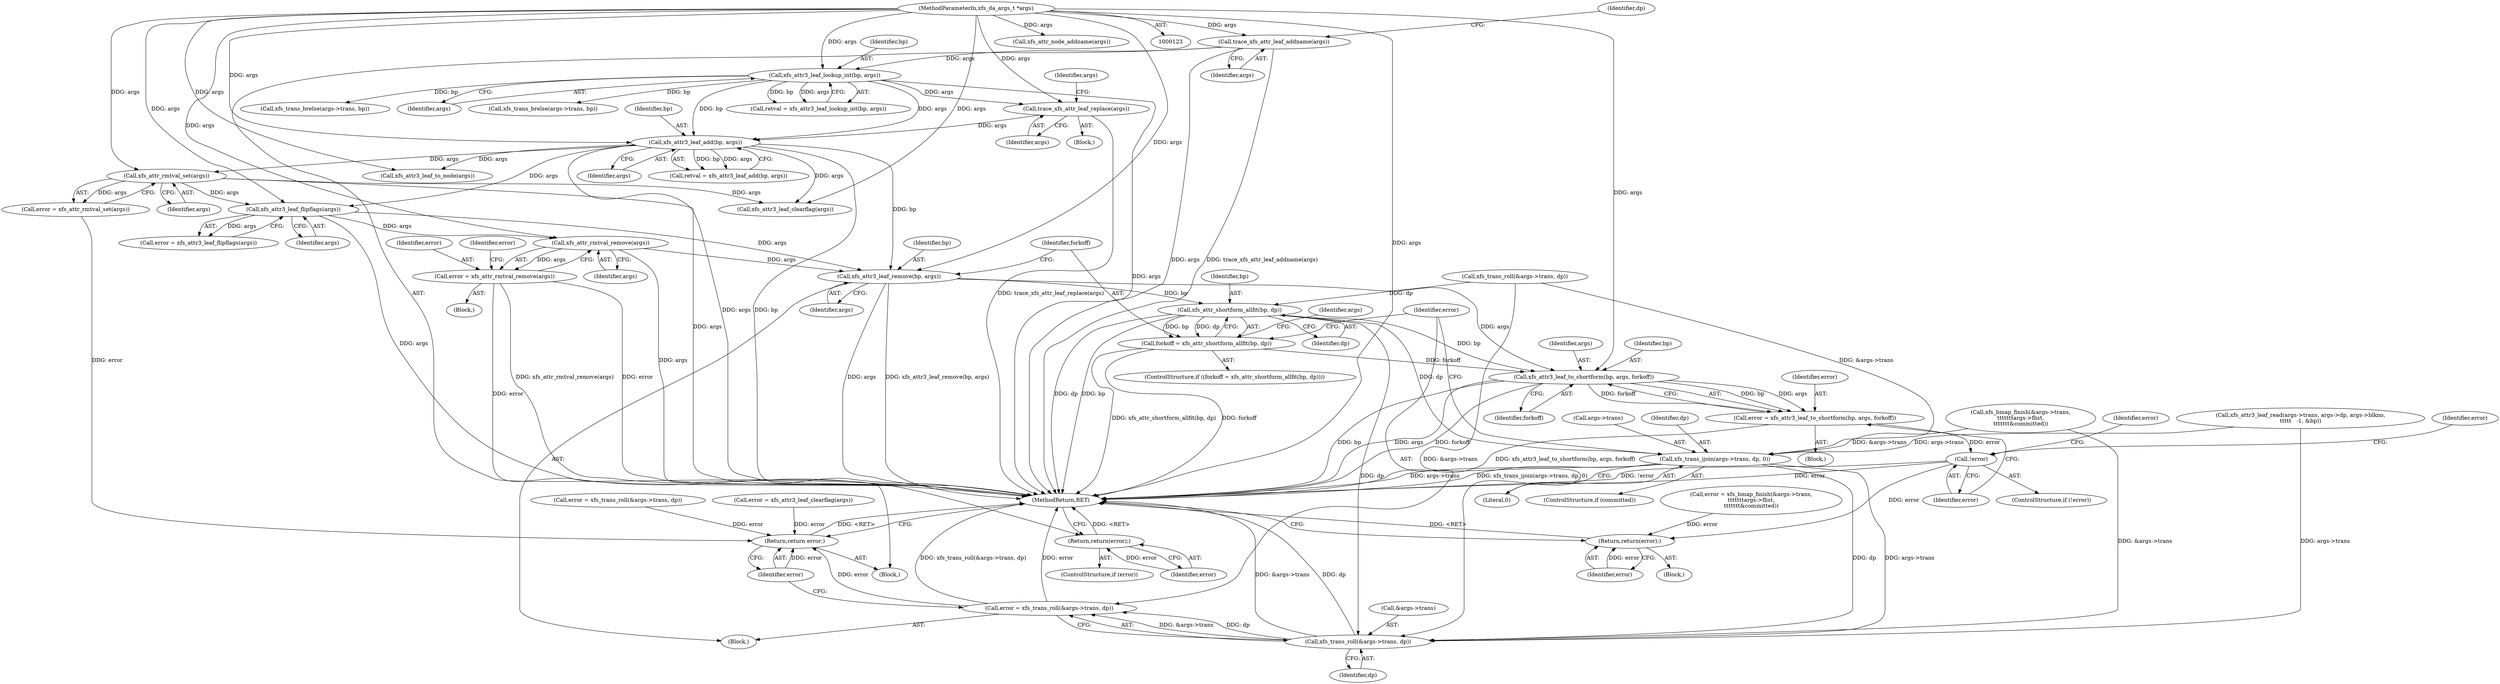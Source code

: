 digraph "0_linux_8275cdd0e7ac550dcce2b3ef6d2fb3b808c1ae59_0@API" {
"1000427" [label="(Call,xfs_attr_rmtval_remove(args))"];
"1000379" [label="(Call,xfs_attr3_leaf_flipflags(args))"];
"1000364" [label="(Call,xfs_attr_rmtval_set(args))"];
"1000266" [label="(Call,xfs_attr3_leaf_add(bp, args))"];
"1000166" [label="(Call,xfs_attr3_leaf_lookup_int(bp, args))"];
"1000132" [label="(Call,trace_xfs_attr_leaf_addname(args))"];
"1000124" [label="(MethodParameterIn,xfs_da_args_t *args)"];
"1000207" [label="(Call,trace_xfs_attr_leaf_replace(args))"];
"1000425" [label="(Call,error = xfs_attr_rmtval_remove(args))"];
"1000431" [label="(Return,return(error);)"];
"1000453" [label="(Call,xfs_attr3_leaf_remove(bp, args))"];
"1000459" [label="(Call,xfs_attr_shortform_allfit(bp, dp))"];
"1000457" [label="(Call,forkoff = xfs_attr_shortform_allfit(bp, dp))"];
"1000472" [label="(Call,xfs_attr3_leaf_to_shortform(bp, args, forkoff))"];
"1000470" [label="(Call,error = xfs_attr3_leaf_to_shortform(bp, args, forkoff))"];
"1000477" [label="(Call,!error)"];
"1000506" [label="(Return,return(error);)"];
"1000510" [label="(Call,xfs_trans_ijoin(args->trans, dp, 0))"];
"1000518" [label="(Call,xfs_trans_roll(&args->trans, dp))"];
"1000516" [label="(Call,error = xfs_trans_roll(&args->trans, dp))"];
"1000536" [label="(Return,return error;)"];
"1000365" [label="(Identifier,args)"];
"1000268" [label="(Identifier,args)"];
"1000456" [label="(ControlStructure,if ((forkoff = xfs_attr_shortform_allfit(bp, dp))))"];
"1000494" [label="(Block,)"];
"1000519" [label="(Call,&args->trans)"];
"1000343" [label="(Call,error = xfs_trans_roll(&args->trans, dp))"];
"1000482" [label="(Call,xfs_bmap_finish(&args->trans,\n\t\t\t\t\t\t\targs->flist,\n\t\t\t\t\t\t\t&committed))"];
"1000471" [label="(Identifier,error)"];
"1000453" [label="(Call,xfs_attr3_leaf_remove(bp, args))"];
"1000283" [label="(Call,xfs_attr3_leaf_to_node(args))"];
"1000476" [label="(ControlStructure,if (!error))"];
"1000125" [label="(Block,)"];
"1000507" [label="(Identifier,error)"];
"1000455" [label="(Identifier,args)"];
"1000515" [label="(Literal,0)"];
"1000454" [label="(Identifier,bp)"];
"1000477" [label="(Call,!error)"];
"1000267" [label="(Identifier,bp)"];
"1000461" [label="(Identifier,dp)"];
"1000465" [label="(Identifier,args)"];
"1000435" [label="(Call,xfs_attr3_leaf_read(args->trans, args->dp, args->blkno,\n\t\t\t\t\t   -1, &bp))"];
"1000264" [label="(Call,retval = xfs_attr3_leaf_add(bp, args))"];
"1000478" [label="(Identifier,error)"];
"1000167" [label="(Identifier,bp)"];
"1000425" [label="(Call,error = xfs_attr_rmtval_remove(args))"];
"1000180" [label="(Call,xfs_trans_brelse(args->trans, bp))"];
"1000266" [label="(Call,xfs_attr3_leaf_add(bp, args))"];
"1000166" [label="(Call,xfs_attr3_leaf_lookup_int(bp, args))"];
"1000475" [label="(Identifier,forkoff)"];
"1000537" [label="(Identifier,error)"];
"1000380" [label="(Identifier,args)"];
"1000426" [label="(Identifier,error)"];
"1000506" [label="(Return,return(error);)"];
"1000124" [label="(MethodParameterIn,xfs_da_args_t *args)"];
"1000133" [label="(Identifier,args)"];
"1000207" [label="(Call,trace_xfs_attr_leaf_replace(args))"];
"1000362" [label="(Call,error = xfs_attr_rmtval_set(args))"];
"1000534" [label="(Call,xfs_attr3_leaf_clearflag(args))"];
"1000511" [label="(Call,args->trans)"];
"1000379" [label="(Call,xfs_attr3_leaf_flipflags(args))"];
"1000135" [label="(Identifier,dp)"];
"1000431" [label="(Return,return(error);)"];
"1000480" [label="(Call,error = xfs_bmap_finish(&args->trans,\n\t\t\t\t\t\t\targs->flist,\n\t\t\t\t\t\t\t&committed))"];
"1000428" [label="(Identifier,args)"];
"1000424" [label="(Block,)"];
"1000427" [label="(Call,xfs_attr_rmtval_remove(args))"];
"1000432" [label="(Identifier,error)"];
"1000208" [label="(Identifier,args)"];
"1000376" [label="(Block,)"];
"1000168" [label="(Identifier,args)"];
"1000516" [label="(Call,error = xfs_trans_roll(&args->trans, dp))"];
"1000457" [label="(Call,forkoff = xfs_attr_shortform_allfit(bp, dp))"];
"1000536" [label="(Return,return error;)"];
"1000211" [label="(Identifier,args)"];
"1000459" [label="(Call,xfs_attr_shortform_allfit(bp, dp))"];
"1000345" [label="(Call,xfs_trans_roll(&args->trans, dp))"];
"1000510" [label="(Call,xfs_trans_ijoin(args->trans, dp, 0))"];
"1000200" [label="(Call,xfs_trans_brelse(args->trans, bp))"];
"1000493" [label="(Identifier,error)"];
"1000377" [label="(Call,error = xfs_attr3_leaf_flipflags(args))"];
"1000470" [label="(Call,error = xfs_attr3_leaf_to_shortform(bp, args, forkoff))"];
"1000339" [label="(Call,xfs_attr_node_addname(args))"];
"1000481" [label="(Identifier,error)"];
"1000192" [label="(Block,)"];
"1000532" [label="(Call,error = xfs_attr3_leaf_clearflag(args))"];
"1000472" [label="(Call,xfs_attr3_leaf_to_shortform(bp, args, forkoff))"];
"1000538" [label="(MethodReturn,RET)"];
"1000364" [label="(Call,xfs_attr_rmtval_set(args))"];
"1000458" [label="(Identifier,forkoff)"];
"1000518" [label="(Call,xfs_trans_roll(&args->trans, dp))"];
"1000462" [label="(Block,)"];
"1000508" [label="(ControlStructure,if (committed))"];
"1000523" [label="(Identifier,dp)"];
"1000164" [label="(Call,retval = xfs_attr3_leaf_lookup_int(bp, args))"];
"1000429" [label="(ControlStructure,if (error))"];
"1000460" [label="(Identifier,bp)"];
"1000430" [label="(Identifier,error)"];
"1000473" [label="(Identifier,bp)"];
"1000474" [label="(Identifier,args)"];
"1000132" [label="(Call,trace_xfs_attr_leaf_addname(args))"];
"1000517" [label="(Identifier,error)"];
"1000514" [label="(Identifier,dp)"];
"1000427" -> "1000425"  [label="AST: "];
"1000427" -> "1000428"  [label="CFG: "];
"1000428" -> "1000427"  [label="AST: "];
"1000425" -> "1000427"  [label="CFG: "];
"1000427" -> "1000538"  [label="DDG: args"];
"1000427" -> "1000425"  [label="DDG: args"];
"1000379" -> "1000427"  [label="DDG: args"];
"1000124" -> "1000427"  [label="DDG: args"];
"1000427" -> "1000453"  [label="DDG: args"];
"1000379" -> "1000377"  [label="AST: "];
"1000379" -> "1000380"  [label="CFG: "];
"1000380" -> "1000379"  [label="AST: "];
"1000377" -> "1000379"  [label="CFG: "];
"1000379" -> "1000538"  [label="DDG: args"];
"1000379" -> "1000377"  [label="DDG: args"];
"1000364" -> "1000379"  [label="DDG: args"];
"1000266" -> "1000379"  [label="DDG: args"];
"1000124" -> "1000379"  [label="DDG: args"];
"1000379" -> "1000453"  [label="DDG: args"];
"1000364" -> "1000362"  [label="AST: "];
"1000364" -> "1000365"  [label="CFG: "];
"1000365" -> "1000364"  [label="AST: "];
"1000362" -> "1000364"  [label="CFG: "];
"1000364" -> "1000538"  [label="DDG: args"];
"1000364" -> "1000362"  [label="DDG: args"];
"1000266" -> "1000364"  [label="DDG: args"];
"1000124" -> "1000364"  [label="DDG: args"];
"1000364" -> "1000534"  [label="DDG: args"];
"1000266" -> "1000264"  [label="AST: "];
"1000266" -> "1000268"  [label="CFG: "];
"1000267" -> "1000266"  [label="AST: "];
"1000268" -> "1000266"  [label="AST: "];
"1000264" -> "1000266"  [label="CFG: "];
"1000266" -> "1000538"  [label="DDG: bp"];
"1000266" -> "1000538"  [label="DDG: args"];
"1000266" -> "1000264"  [label="DDG: bp"];
"1000266" -> "1000264"  [label="DDG: args"];
"1000166" -> "1000266"  [label="DDG: bp"];
"1000166" -> "1000266"  [label="DDG: args"];
"1000207" -> "1000266"  [label="DDG: args"];
"1000124" -> "1000266"  [label="DDG: args"];
"1000266" -> "1000283"  [label="DDG: args"];
"1000266" -> "1000453"  [label="DDG: bp"];
"1000266" -> "1000534"  [label="DDG: args"];
"1000166" -> "1000164"  [label="AST: "];
"1000166" -> "1000168"  [label="CFG: "];
"1000167" -> "1000166"  [label="AST: "];
"1000168" -> "1000166"  [label="AST: "];
"1000164" -> "1000166"  [label="CFG: "];
"1000166" -> "1000538"  [label="DDG: args"];
"1000166" -> "1000164"  [label="DDG: bp"];
"1000166" -> "1000164"  [label="DDG: args"];
"1000132" -> "1000166"  [label="DDG: args"];
"1000124" -> "1000166"  [label="DDG: args"];
"1000166" -> "1000180"  [label="DDG: bp"];
"1000166" -> "1000200"  [label="DDG: bp"];
"1000166" -> "1000207"  [label="DDG: args"];
"1000132" -> "1000125"  [label="AST: "];
"1000132" -> "1000133"  [label="CFG: "];
"1000133" -> "1000132"  [label="AST: "];
"1000135" -> "1000132"  [label="CFG: "];
"1000132" -> "1000538"  [label="DDG: trace_xfs_attr_leaf_addname(args)"];
"1000132" -> "1000538"  [label="DDG: args"];
"1000124" -> "1000132"  [label="DDG: args"];
"1000124" -> "1000123"  [label="AST: "];
"1000124" -> "1000538"  [label="DDG: args"];
"1000124" -> "1000207"  [label="DDG: args"];
"1000124" -> "1000283"  [label="DDG: args"];
"1000124" -> "1000339"  [label="DDG: args"];
"1000124" -> "1000453"  [label="DDG: args"];
"1000124" -> "1000472"  [label="DDG: args"];
"1000124" -> "1000534"  [label="DDG: args"];
"1000207" -> "1000192"  [label="AST: "];
"1000207" -> "1000208"  [label="CFG: "];
"1000208" -> "1000207"  [label="AST: "];
"1000211" -> "1000207"  [label="CFG: "];
"1000207" -> "1000538"  [label="DDG: trace_xfs_attr_leaf_replace(args)"];
"1000425" -> "1000424"  [label="AST: "];
"1000426" -> "1000425"  [label="AST: "];
"1000430" -> "1000425"  [label="CFG: "];
"1000425" -> "1000538"  [label="DDG: xfs_attr_rmtval_remove(args)"];
"1000425" -> "1000538"  [label="DDG: error"];
"1000425" -> "1000431"  [label="DDG: error"];
"1000431" -> "1000429"  [label="AST: "];
"1000431" -> "1000432"  [label="CFG: "];
"1000432" -> "1000431"  [label="AST: "];
"1000538" -> "1000431"  [label="CFG: "];
"1000431" -> "1000538"  [label="DDG: <RET>"];
"1000432" -> "1000431"  [label="DDG: error"];
"1000453" -> "1000376"  [label="AST: "];
"1000453" -> "1000455"  [label="CFG: "];
"1000454" -> "1000453"  [label="AST: "];
"1000455" -> "1000453"  [label="AST: "];
"1000458" -> "1000453"  [label="CFG: "];
"1000453" -> "1000538"  [label="DDG: args"];
"1000453" -> "1000538"  [label="DDG: xfs_attr3_leaf_remove(bp, args)"];
"1000453" -> "1000459"  [label="DDG: bp"];
"1000453" -> "1000472"  [label="DDG: args"];
"1000459" -> "1000457"  [label="AST: "];
"1000459" -> "1000461"  [label="CFG: "];
"1000460" -> "1000459"  [label="AST: "];
"1000461" -> "1000459"  [label="AST: "];
"1000457" -> "1000459"  [label="CFG: "];
"1000459" -> "1000538"  [label="DDG: dp"];
"1000459" -> "1000538"  [label="DDG: bp"];
"1000459" -> "1000457"  [label="DDG: bp"];
"1000459" -> "1000457"  [label="DDG: dp"];
"1000345" -> "1000459"  [label="DDG: dp"];
"1000459" -> "1000472"  [label="DDG: bp"];
"1000459" -> "1000510"  [label="DDG: dp"];
"1000459" -> "1000518"  [label="DDG: dp"];
"1000457" -> "1000456"  [label="AST: "];
"1000458" -> "1000457"  [label="AST: "];
"1000465" -> "1000457"  [label="CFG: "];
"1000517" -> "1000457"  [label="CFG: "];
"1000457" -> "1000538"  [label="DDG: xfs_attr_shortform_allfit(bp, dp)"];
"1000457" -> "1000538"  [label="DDG: forkoff"];
"1000457" -> "1000472"  [label="DDG: forkoff"];
"1000472" -> "1000470"  [label="AST: "];
"1000472" -> "1000475"  [label="CFG: "];
"1000473" -> "1000472"  [label="AST: "];
"1000474" -> "1000472"  [label="AST: "];
"1000475" -> "1000472"  [label="AST: "];
"1000470" -> "1000472"  [label="CFG: "];
"1000472" -> "1000538"  [label="DDG: args"];
"1000472" -> "1000538"  [label="DDG: forkoff"];
"1000472" -> "1000538"  [label="DDG: bp"];
"1000472" -> "1000470"  [label="DDG: bp"];
"1000472" -> "1000470"  [label="DDG: args"];
"1000472" -> "1000470"  [label="DDG: forkoff"];
"1000470" -> "1000462"  [label="AST: "];
"1000471" -> "1000470"  [label="AST: "];
"1000478" -> "1000470"  [label="CFG: "];
"1000470" -> "1000538"  [label="DDG: xfs_attr3_leaf_to_shortform(bp, args, forkoff)"];
"1000470" -> "1000477"  [label="DDG: error"];
"1000477" -> "1000476"  [label="AST: "];
"1000477" -> "1000478"  [label="CFG: "];
"1000478" -> "1000477"  [label="AST: "];
"1000481" -> "1000477"  [label="CFG: "];
"1000493" -> "1000477"  [label="CFG: "];
"1000477" -> "1000538"  [label="DDG: !error"];
"1000477" -> "1000538"  [label="DDG: error"];
"1000477" -> "1000506"  [label="DDG: error"];
"1000506" -> "1000494"  [label="AST: "];
"1000506" -> "1000507"  [label="CFG: "];
"1000507" -> "1000506"  [label="AST: "];
"1000538" -> "1000506"  [label="CFG: "];
"1000506" -> "1000538"  [label="DDG: <RET>"];
"1000507" -> "1000506"  [label="DDG: error"];
"1000480" -> "1000506"  [label="DDG: error"];
"1000510" -> "1000508"  [label="AST: "];
"1000510" -> "1000515"  [label="CFG: "];
"1000511" -> "1000510"  [label="AST: "];
"1000514" -> "1000510"  [label="AST: "];
"1000515" -> "1000510"  [label="AST: "];
"1000517" -> "1000510"  [label="CFG: "];
"1000510" -> "1000538"  [label="DDG: args->trans"];
"1000510" -> "1000538"  [label="DDG: xfs_trans_ijoin(args->trans, dp, 0)"];
"1000435" -> "1000510"  [label="DDG: args->trans"];
"1000482" -> "1000510"  [label="DDG: &args->trans"];
"1000345" -> "1000510"  [label="DDG: &args->trans"];
"1000510" -> "1000518"  [label="DDG: args->trans"];
"1000510" -> "1000518"  [label="DDG: dp"];
"1000518" -> "1000516"  [label="AST: "];
"1000518" -> "1000523"  [label="CFG: "];
"1000519" -> "1000518"  [label="AST: "];
"1000523" -> "1000518"  [label="AST: "];
"1000516" -> "1000518"  [label="CFG: "];
"1000518" -> "1000538"  [label="DDG: &args->trans"];
"1000518" -> "1000538"  [label="DDG: dp"];
"1000518" -> "1000516"  [label="DDG: &args->trans"];
"1000518" -> "1000516"  [label="DDG: dp"];
"1000435" -> "1000518"  [label="DDG: args->trans"];
"1000482" -> "1000518"  [label="DDG: &args->trans"];
"1000345" -> "1000518"  [label="DDG: &args->trans"];
"1000516" -> "1000376"  [label="AST: "];
"1000517" -> "1000516"  [label="AST: "];
"1000537" -> "1000516"  [label="CFG: "];
"1000516" -> "1000538"  [label="DDG: xfs_trans_roll(&args->trans, dp)"];
"1000516" -> "1000538"  [label="DDG: error"];
"1000516" -> "1000536"  [label="DDG: error"];
"1000536" -> "1000125"  [label="AST: "];
"1000536" -> "1000537"  [label="CFG: "];
"1000537" -> "1000536"  [label="AST: "];
"1000538" -> "1000536"  [label="CFG: "];
"1000536" -> "1000538"  [label="DDG: <RET>"];
"1000537" -> "1000536"  [label="DDG: error"];
"1000532" -> "1000536"  [label="DDG: error"];
"1000343" -> "1000536"  [label="DDG: error"];
"1000362" -> "1000536"  [label="DDG: error"];
}
